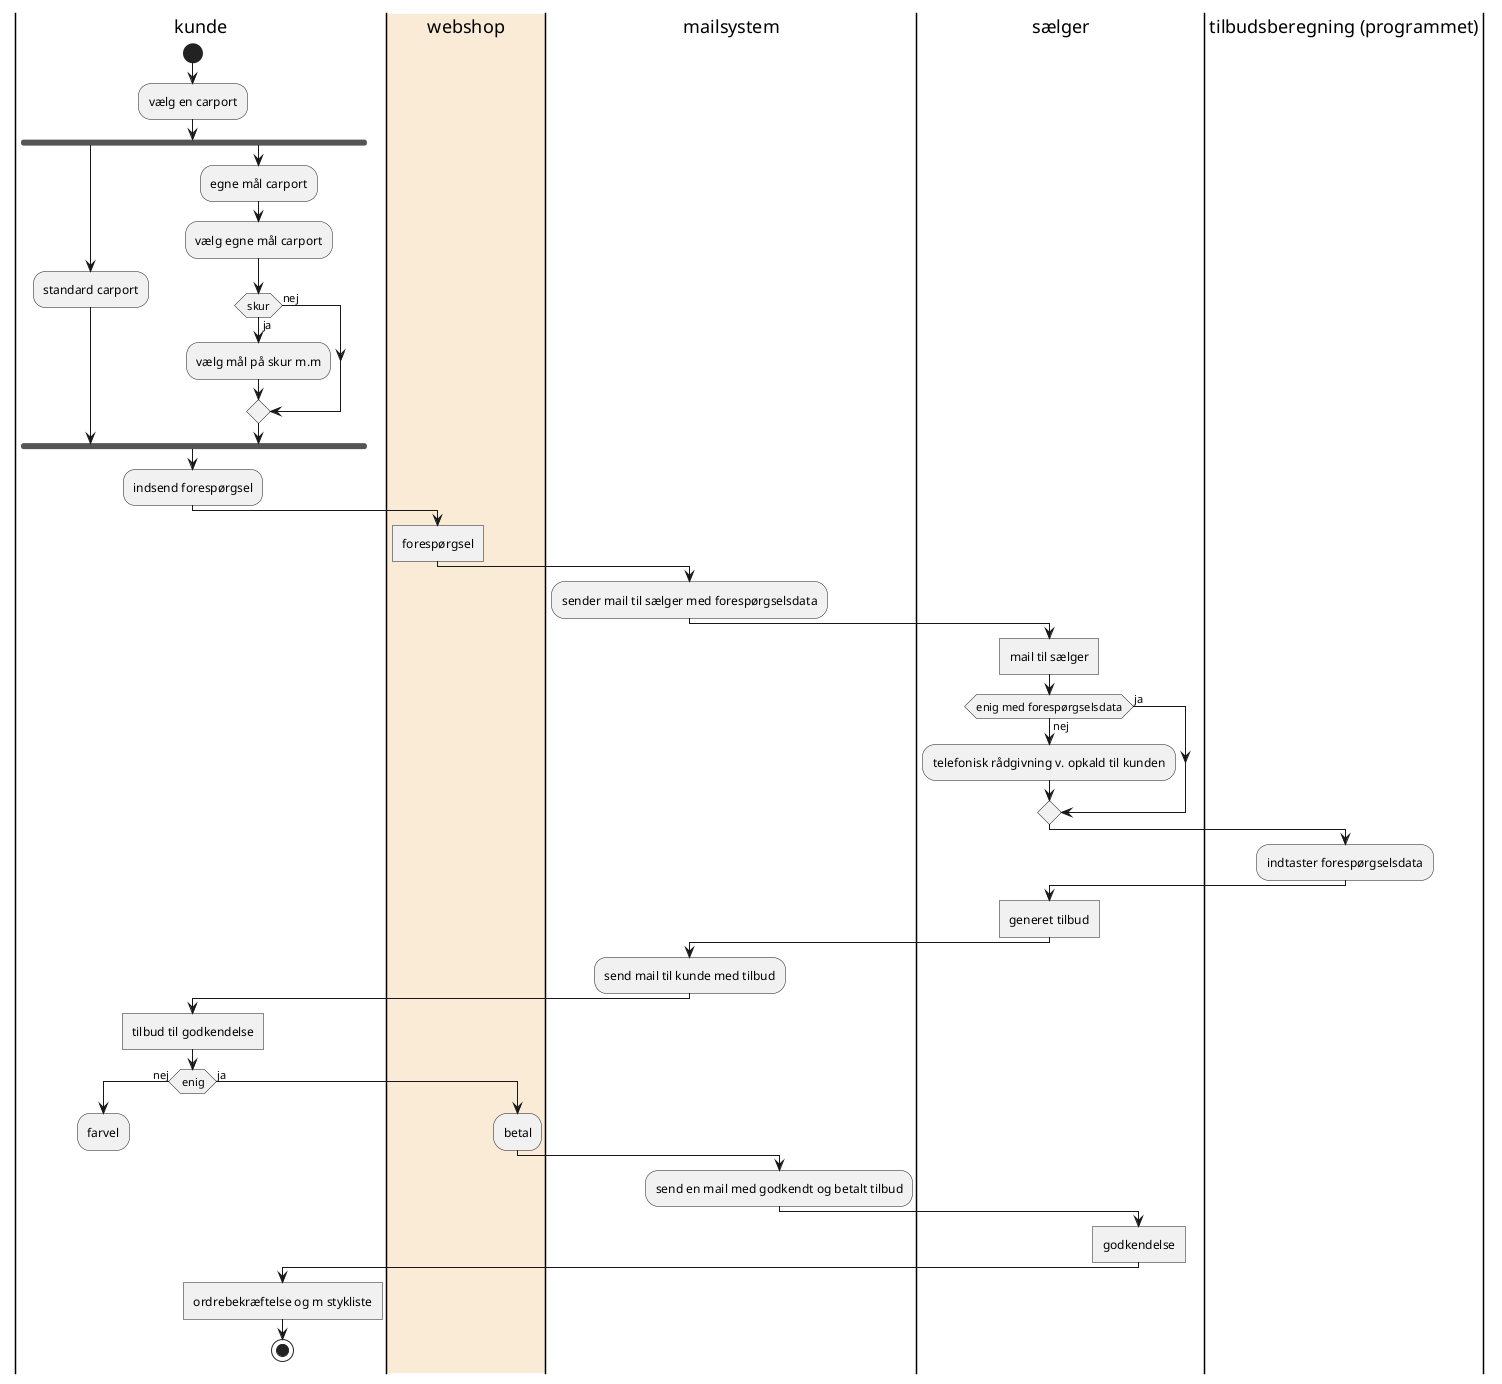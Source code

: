 @startuml
|kunde|
start
:vælg en carport;
fork
:standard carport;
fork again
:egne mål carport;
:vælg egne mål carport;
if  (skur) then (ja)
:vælg mål på skur m.m;

else (nej)
endif
endfork
:indsend forespørgsel;
|#AntiqueWhite|webshop|
:forespørgsel]
|mailsystem|
:sender mail til sælger med forespørgselsdata;
|sælger|
:mail til sælger]
if (enig med forespørgselsdata) then (nej)
:telefonisk rådgivning v. opkald til kunden;



|tilbudsberegning (programmet)|
else (ja)
endif
:indtaster forespørgselsdata;

|sælger|
:generet tilbud]

|mailsystem|
:send mail til kunde med tilbud;
|kunde|

:tilbud til godkendelse]
if (enig) then (nej)
:farvel;
kill

else (ja)
|webshop|
:betal;
|mailsystem|
:send en mail med godkendt og betalt tilbud;
|sælger|
:godkendelse]

|kunde|
:ordrebekræftelse og m stykliste]
stop
@enduml